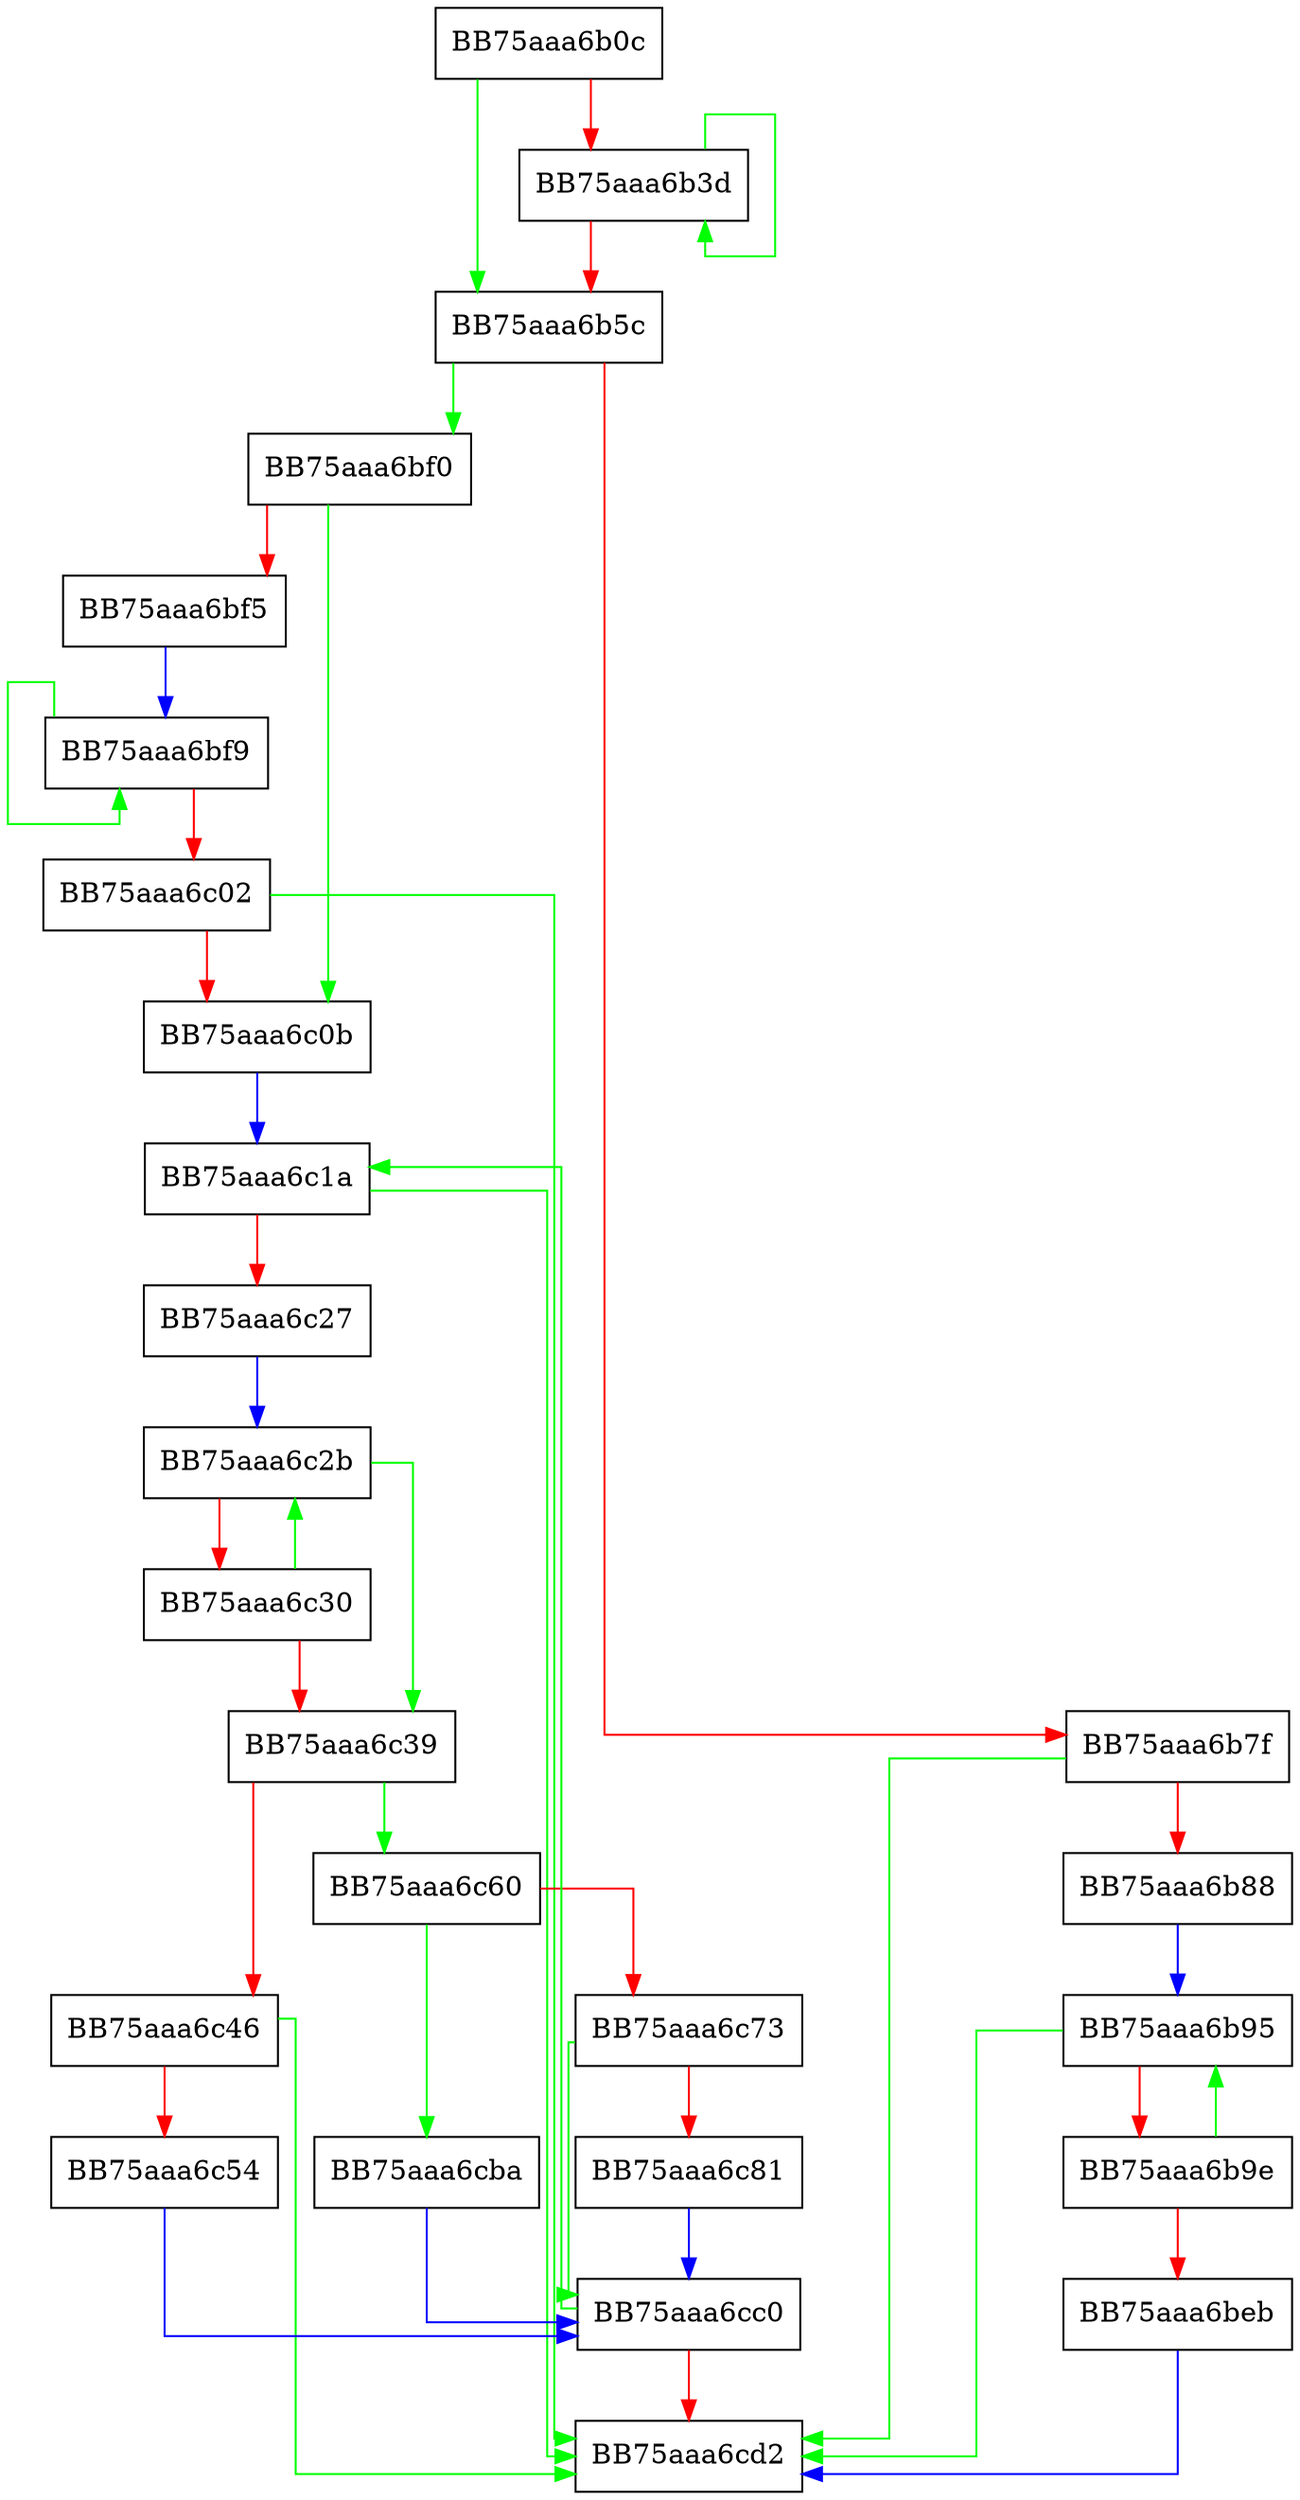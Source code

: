 digraph CreatePrintableParam {
  node [shape="box"];
  graph [splines=ortho];
  BB75aaa6b0c -> BB75aaa6b5c [color="green"];
  BB75aaa6b0c -> BB75aaa6b3d [color="red"];
  BB75aaa6b3d -> BB75aaa6b3d [color="green"];
  BB75aaa6b3d -> BB75aaa6b5c [color="red"];
  BB75aaa6b5c -> BB75aaa6bf0 [color="green"];
  BB75aaa6b5c -> BB75aaa6b7f [color="red"];
  BB75aaa6b7f -> BB75aaa6cd2 [color="green"];
  BB75aaa6b7f -> BB75aaa6b88 [color="red"];
  BB75aaa6b88 -> BB75aaa6b95 [color="blue"];
  BB75aaa6b95 -> BB75aaa6cd2 [color="green"];
  BB75aaa6b95 -> BB75aaa6b9e [color="red"];
  BB75aaa6b9e -> BB75aaa6b95 [color="green"];
  BB75aaa6b9e -> BB75aaa6beb [color="red"];
  BB75aaa6beb -> BB75aaa6cd2 [color="blue"];
  BB75aaa6bf0 -> BB75aaa6c0b [color="green"];
  BB75aaa6bf0 -> BB75aaa6bf5 [color="red"];
  BB75aaa6bf5 -> BB75aaa6bf9 [color="blue"];
  BB75aaa6bf9 -> BB75aaa6bf9 [color="green"];
  BB75aaa6bf9 -> BB75aaa6c02 [color="red"];
  BB75aaa6c02 -> BB75aaa6cd2 [color="green"];
  BB75aaa6c02 -> BB75aaa6c0b [color="red"];
  BB75aaa6c0b -> BB75aaa6c1a [color="blue"];
  BB75aaa6c1a -> BB75aaa6cd2 [color="green"];
  BB75aaa6c1a -> BB75aaa6c27 [color="red"];
  BB75aaa6c27 -> BB75aaa6c2b [color="blue"];
  BB75aaa6c2b -> BB75aaa6c39 [color="green"];
  BB75aaa6c2b -> BB75aaa6c30 [color="red"];
  BB75aaa6c30 -> BB75aaa6c2b [color="green"];
  BB75aaa6c30 -> BB75aaa6c39 [color="red"];
  BB75aaa6c39 -> BB75aaa6c60 [color="green"];
  BB75aaa6c39 -> BB75aaa6c46 [color="red"];
  BB75aaa6c46 -> BB75aaa6cd2 [color="green"];
  BB75aaa6c46 -> BB75aaa6c54 [color="red"];
  BB75aaa6c54 -> BB75aaa6cc0 [color="blue"];
  BB75aaa6c60 -> BB75aaa6cba [color="green"];
  BB75aaa6c60 -> BB75aaa6c73 [color="red"];
  BB75aaa6c73 -> BB75aaa6cc0 [color="green"];
  BB75aaa6c73 -> BB75aaa6c81 [color="red"];
  BB75aaa6c81 -> BB75aaa6cc0 [color="blue"];
  BB75aaa6cba -> BB75aaa6cc0 [color="blue"];
  BB75aaa6cc0 -> BB75aaa6c1a [color="green"];
  BB75aaa6cc0 -> BB75aaa6cd2 [color="red"];
}